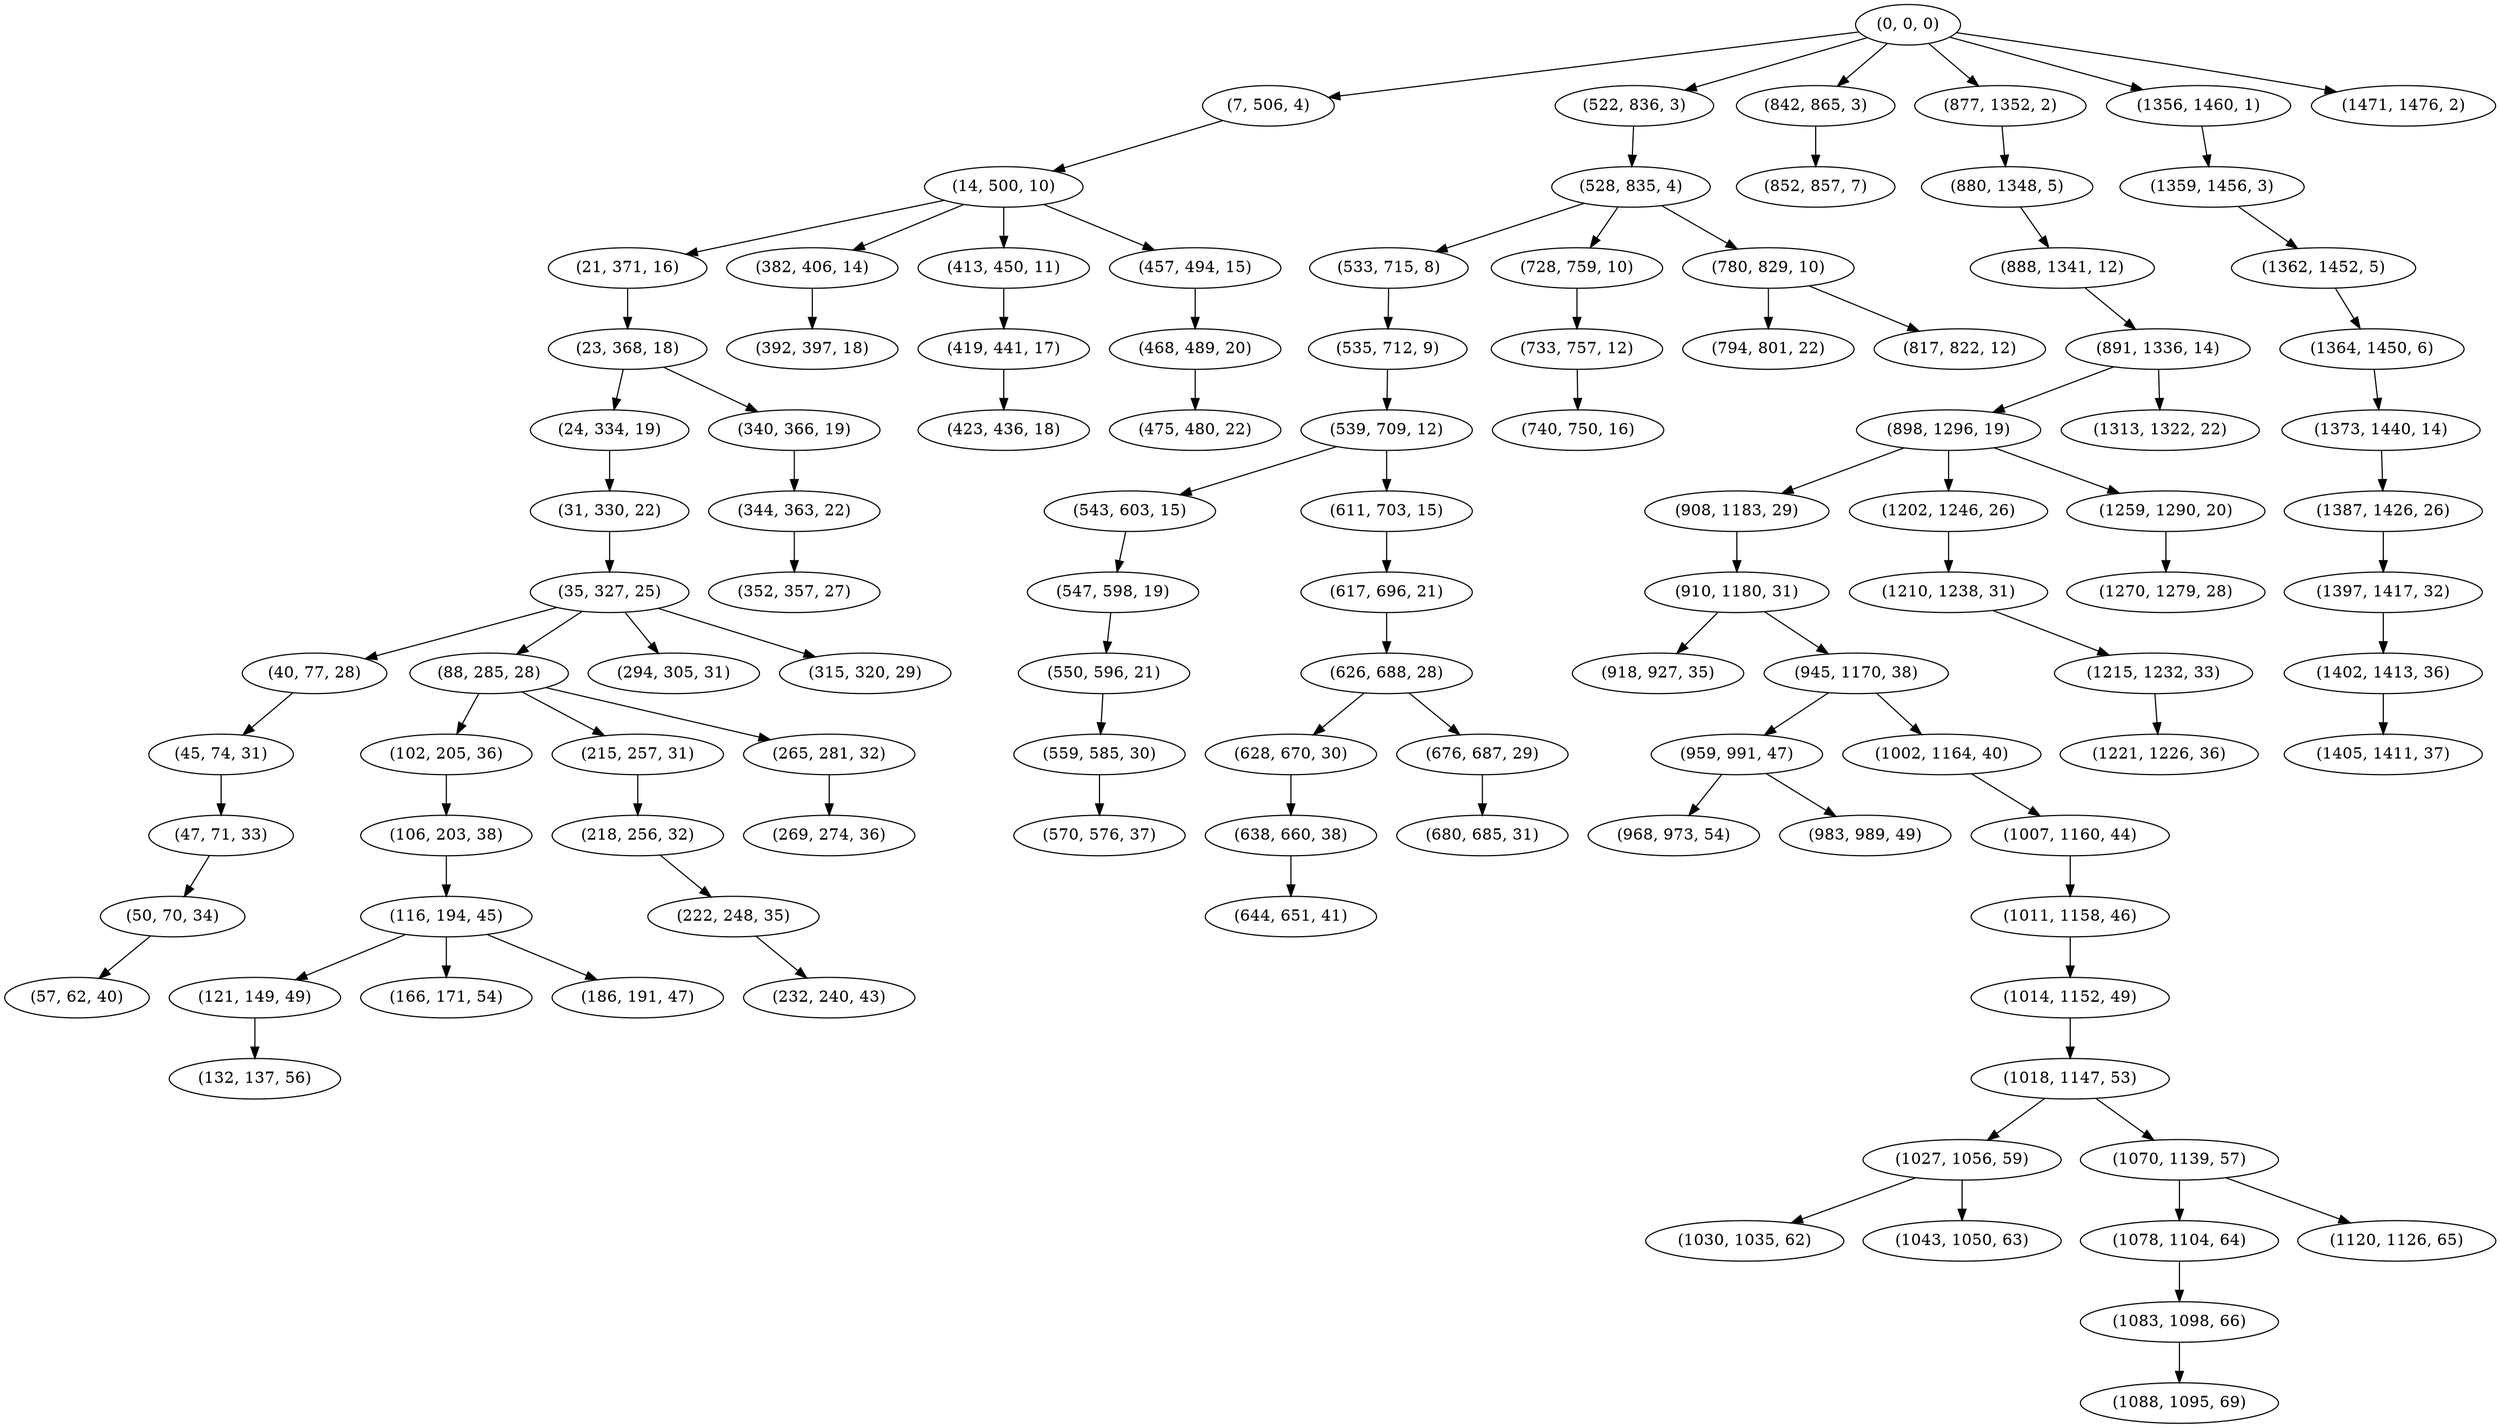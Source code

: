 digraph tree {
    "(0, 0, 0)";
    "(7, 506, 4)";
    "(14, 500, 10)";
    "(21, 371, 16)";
    "(23, 368, 18)";
    "(24, 334, 19)";
    "(31, 330, 22)";
    "(35, 327, 25)";
    "(40, 77, 28)";
    "(45, 74, 31)";
    "(47, 71, 33)";
    "(50, 70, 34)";
    "(57, 62, 40)";
    "(88, 285, 28)";
    "(102, 205, 36)";
    "(106, 203, 38)";
    "(116, 194, 45)";
    "(121, 149, 49)";
    "(132, 137, 56)";
    "(166, 171, 54)";
    "(186, 191, 47)";
    "(215, 257, 31)";
    "(218, 256, 32)";
    "(222, 248, 35)";
    "(232, 240, 43)";
    "(265, 281, 32)";
    "(269, 274, 36)";
    "(294, 305, 31)";
    "(315, 320, 29)";
    "(340, 366, 19)";
    "(344, 363, 22)";
    "(352, 357, 27)";
    "(382, 406, 14)";
    "(392, 397, 18)";
    "(413, 450, 11)";
    "(419, 441, 17)";
    "(423, 436, 18)";
    "(457, 494, 15)";
    "(468, 489, 20)";
    "(475, 480, 22)";
    "(522, 836, 3)";
    "(528, 835, 4)";
    "(533, 715, 8)";
    "(535, 712, 9)";
    "(539, 709, 12)";
    "(543, 603, 15)";
    "(547, 598, 19)";
    "(550, 596, 21)";
    "(559, 585, 30)";
    "(570, 576, 37)";
    "(611, 703, 15)";
    "(617, 696, 21)";
    "(626, 688, 28)";
    "(628, 670, 30)";
    "(638, 660, 38)";
    "(644, 651, 41)";
    "(676, 687, 29)";
    "(680, 685, 31)";
    "(728, 759, 10)";
    "(733, 757, 12)";
    "(740, 750, 16)";
    "(780, 829, 10)";
    "(794, 801, 22)";
    "(817, 822, 12)";
    "(842, 865, 3)";
    "(852, 857, 7)";
    "(877, 1352, 2)";
    "(880, 1348, 5)";
    "(888, 1341, 12)";
    "(891, 1336, 14)";
    "(898, 1296, 19)";
    "(908, 1183, 29)";
    "(910, 1180, 31)";
    "(918, 927, 35)";
    "(945, 1170, 38)";
    "(959, 991, 47)";
    "(968, 973, 54)";
    "(983, 989, 49)";
    "(1002, 1164, 40)";
    "(1007, 1160, 44)";
    "(1011, 1158, 46)";
    "(1014, 1152, 49)";
    "(1018, 1147, 53)";
    "(1027, 1056, 59)";
    "(1030, 1035, 62)";
    "(1043, 1050, 63)";
    "(1070, 1139, 57)";
    "(1078, 1104, 64)";
    "(1083, 1098, 66)";
    "(1088, 1095, 69)";
    "(1120, 1126, 65)";
    "(1202, 1246, 26)";
    "(1210, 1238, 31)";
    "(1215, 1232, 33)";
    "(1221, 1226, 36)";
    "(1259, 1290, 20)";
    "(1270, 1279, 28)";
    "(1313, 1322, 22)";
    "(1356, 1460, 1)";
    "(1359, 1456, 3)";
    "(1362, 1452, 5)";
    "(1364, 1450, 6)";
    "(1373, 1440, 14)";
    "(1387, 1426, 26)";
    "(1397, 1417, 32)";
    "(1402, 1413, 36)";
    "(1405, 1411, 37)";
    "(1471, 1476, 2)";
    "(0, 0, 0)" -> "(7, 506, 4)";
    "(0, 0, 0)" -> "(522, 836, 3)";
    "(0, 0, 0)" -> "(842, 865, 3)";
    "(0, 0, 0)" -> "(877, 1352, 2)";
    "(0, 0, 0)" -> "(1356, 1460, 1)";
    "(0, 0, 0)" -> "(1471, 1476, 2)";
    "(7, 506, 4)" -> "(14, 500, 10)";
    "(14, 500, 10)" -> "(21, 371, 16)";
    "(14, 500, 10)" -> "(382, 406, 14)";
    "(14, 500, 10)" -> "(413, 450, 11)";
    "(14, 500, 10)" -> "(457, 494, 15)";
    "(21, 371, 16)" -> "(23, 368, 18)";
    "(23, 368, 18)" -> "(24, 334, 19)";
    "(23, 368, 18)" -> "(340, 366, 19)";
    "(24, 334, 19)" -> "(31, 330, 22)";
    "(31, 330, 22)" -> "(35, 327, 25)";
    "(35, 327, 25)" -> "(40, 77, 28)";
    "(35, 327, 25)" -> "(88, 285, 28)";
    "(35, 327, 25)" -> "(294, 305, 31)";
    "(35, 327, 25)" -> "(315, 320, 29)";
    "(40, 77, 28)" -> "(45, 74, 31)";
    "(45, 74, 31)" -> "(47, 71, 33)";
    "(47, 71, 33)" -> "(50, 70, 34)";
    "(50, 70, 34)" -> "(57, 62, 40)";
    "(88, 285, 28)" -> "(102, 205, 36)";
    "(88, 285, 28)" -> "(215, 257, 31)";
    "(88, 285, 28)" -> "(265, 281, 32)";
    "(102, 205, 36)" -> "(106, 203, 38)";
    "(106, 203, 38)" -> "(116, 194, 45)";
    "(116, 194, 45)" -> "(121, 149, 49)";
    "(116, 194, 45)" -> "(166, 171, 54)";
    "(116, 194, 45)" -> "(186, 191, 47)";
    "(121, 149, 49)" -> "(132, 137, 56)";
    "(215, 257, 31)" -> "(218, 256, 32)";
    "(218, 256, 32)" -> "(222, 248, 35)";
    "(222, 248, 35)" -> "(232, 240, 43)";
    "(265, 281, 32)" -> "(269, 274, 36)";
    "(340, 366, 19)" -> "(344, 363, 22)";
    "(344, 363, 22)" -> "(352, 357, 27)";
    "(382, 406, 14)" -> "(392, 397, 18)";
    "(413, 450, 11)" -> "(419, 441, 17)";
    "(419, 441, 17)" -> "(423, 436, 18)";
    "(457, 494, 15)" -> "(468, 489, 20)";
    "(468, 489, 20)" -> "(475, 480, 22)";
    "(522, 836, 3)" -> "(528, 835, 4)";
    "(528, 835, 4)" -> "(533, 715, 8)";
    "(528, 835, 4)" -> "(728, 759, 10)";
    "(528, 835, 4)" -> "(780, 829, 10)";
    "(533, 715, 8)" -> "(535, 712, 9)";
    "(535, 712, 9)" -> "(539, 709, 12)";
    "(539, 709, 12)" -> "(543, 603, 15)";
    "(539, 709, 12)" -> "(611, 703, 15)";
    "(543, 603, 15)" -> "(547, 598, 19)";
    "(547, 598, 19)" -> "(550, 596, 21)";
    "(550, 596, 21)" -> "(559, 585, 30)";
    "(559, 585, 30)" -> "(570, 576, 37)";
    "(611, 703, 15)" -> "(617, 696, 21)";
    "(617, 696, 21)" -> "(626, 688, 28)";
    "(626, 688, 28)" -> "(628, 670, 30)";
    "(626, 688, 28)" -> "(676, 687, 29)";
    "(628, 670, 30)" -> "(638, 660, 38)";
    "(638, 660, 38)" -> "(644, 651, 41)";
    "(676, 687, 29)" -> "(680, 685, 31)";
    "(728, 759, 10)" -> "(733, 757, 12)";
    "(733, 757, 12)" -> "(740, 750, 16)";
    "(780, 829, 10)" -> "(794, 801, 22)";
    "(780, 829, 10)" -> "(817, 822, 12)";
    "(842, 865, 3)" -> "(852, 857, 7)";
    "(877, 1352, 2)" -> "(880, 1348, 5)";
    "(880, 1348, 5)" -> "(888, 1341, 12)";
    "(888, 1341, 12)" -> "(891, 1336, 14)";
    "(891, 1336, 14)" -> "(898, 1296, 19)";
    "(891, 1336, 14)" -> "(1313, 1322, 22)";
    "(898, 1296, 19)" -> "(908, 1183, 29)";
    "(898, 1296, 19)" -> "(1202, 1246, 26)";
    "(898, 1296, 19)" -> "(1259, 1290, 20)";
    "(908, 1183, 29)" -> "(910, 1180, 31)";
    "(910, 1180, 31)" -> "(918, 927, 35)";
    "(910, 1180, 31)" -> "(945, 1170, 38)";
    "(945, 1170, 38)" -> "(959, 991, 47)";
    "(945, 1170, 38)" -> "(1002, 1164, 40)";
    "(959, 991, 47)" -> "(968, 973, 54)";
    "(959, 991, 47)" -> "(983, 989, 49)";
    "(1002, 1164, 40)" -> "(1007, 1160, 44)";
    "(1007, 1160, 44)" -> "(1011, 1158, 46)";
    "(1011, 1158, 46)" -> "(1014, 1152, 49)";
    "(1014, 1152, 49)" -> "(1018, 1147, 53)";
    "(1018, 1147, 53)" -> "(1027, 1056, 59)";
    "(1018, 1147, 53)" -> "(1070, 1139, 57)";
    "(1027, 1056, 59)" -> "(1030, 1035, 62)";
    "(1027, 1056, 59)" -> "(1043, 1050, 63)";
    "(1070, 1139, 57)" -> "(1078, 1104, 64)";
    "(1070, 1139, 57)" -> "(1120, 1126, 65)";
    "(1078, 1104, 64)" -> "(1083, 1098, 66)";
    "(1083, 1098, 66)" -> "(1088, 1095, 69)";
    "(1202, 1246, 26)" -> "(1210, 1238, 31)";
    "(1210, 1238, 31)" -> "(1215, 1232, 33)";
    "(1215, 1232, 33)" -> "(1221, 1226, 36)";
    "(1259, 1290, 20)" -> "(1270, 1279, 28)";
    "(1356, 1460, 1)" -> "(1359, 1456, 3)";
    "(1359, 1456, 3)" -> "(1362, 1452, 5)";
    "(1362, 1452, 5)" -> "(1364, 1450, 6)";
    "(1364, 1450, 6)" -> "(1373, 1440, 14)";
    "(1373, 1440, 14)" -> "(1387, 1426, 26)";
    "(1387, 1426, 26)" -> "(1397, 1417, 32)";
    "(1397, 1417, 32)" -> "(1402, 1413, 36)";
    "(1402, 1413, 36)" -> "(1405, 1411, 37)";
}
